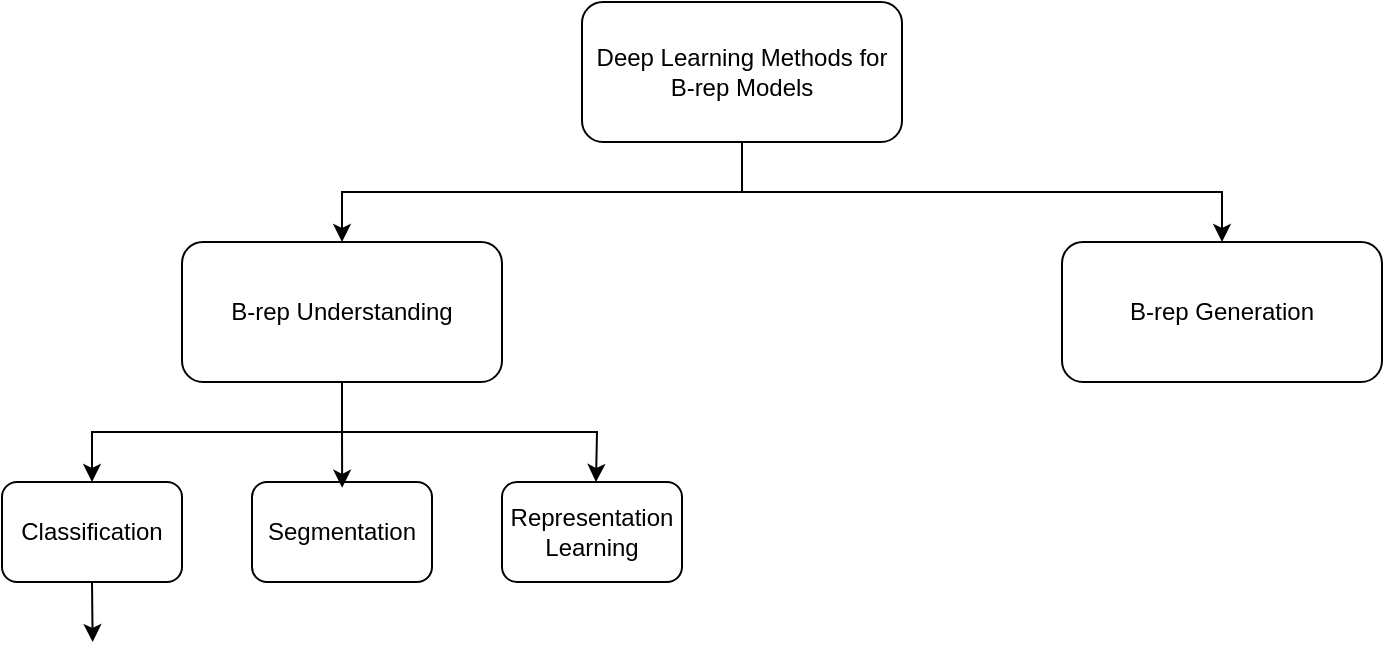 <mxfile version="26.0.14">
  <diagram name="第 1 页" id="y0qpBiWhtZ0S1YNHtcJV">
    <mxGraphModel dx="1728" dy="915" grid="1" gridSize="10" guides="1" tooltips="1" connect="1" arrows="1" fold="1" page="1" pageScale="1" pageWidth="827" pageHeight="1169" math="0" shadow="0">
      <root>
        <mxCell id="0" />
        <mxCell id="1" parent="0" />
        <mxCell id="qKER_6j-yiqgJ_hzkYCS-11" style="edgeStyle=orthogonalEdgeStyle;rounded=0;orthogonalLoop=1;jettySize=auto;html=1;entryX=0.5;entryY=0;entryDx=0;entryDy=0;exitX=0.5;exitY=1;exitDx=0;exitDy=0;" edge="1" parent="1" source="qKER_6j-yiqgJ_hzkYCS-1" target="qKER_6j-yiqgJ_hzkYCS-9">
          <mxGeometry relative="1" as="geometry" />
        </mxCell>
        <mxCell id="qKER_6j-yiqgJ_hzkYCS-1" value="Deep Learning Methods for B-rep Models" style="rounded=1;whiteSpace=wrap;html=1;" vertex="1" parent="1">
          <mxGeometry x="320" y="280" width="160" height="70" as="geometry" />
        </mxCell>
        <mxCell id="qKER_6j-yiqgJ_hzkYCS-13" style="edgeStyle=orthogonalEdgeStyle;rounded=0;orthogonalLoop=1;jettySize=auto;html=1;exitX=0.5;exitY=1;exitDx=0;exitDy=0;entryX=0.5;entryY=0;entryDx=0;entryDy=0;" edge="1" parent="1" source="qKER_6j-yiqgJ_hzkYCS-3" target="qKER_6j-yiqgJ_hzkYCS-6">
          <mxGeometry relative="1" as="geometry" />
        </mxCell>
        <mxCell id="qKER_6j-yiqgJ_hzkYCS-3" value="B-rep Understanding" style="rounded=1;whiteSpace=wrap;html=1;" vertex="1" parent="1">
          <mxGeometry x="120" y="400" width="160" height="70" as="geometry" />
        </mxCell>
        <mxCell id="qKER_6j-yiqgJ_hzkYCS-20" style="edgeStyle=orthogonalEdgeStyle;rounded=0;orthogonalLoop=1;jettySize=auto;html=1;exitX=0.5;exitY=1;exitDx=0;exitDy=0;" edge="1" parent="1" source="qKER_6j-yiqgJ_hzkYCS-6">
          <mxGeometry relative="1" as="geometry">
            <mxPoint x="75.333" y="600" as="targetPoint" />
          </mxGeometry>
        </mxCell>
        <mxCell id="qKER_6j-yiqgJ_hzkYCS-6" value="Classification" style="rounded=1;whiteSpace=wrap;html=1;" vertex="1" parent="1">
          <mxGeometry x="30" y="520" width="90" height="50" as="geometry" />
        </mxCell>
        <mxCell id="qKER_6j-yiqgJ_hzkYCS-9" value="B-rep Generation" style="rounded=1;whiteSpace=wrap;html=1;" vertex="1" parent="1">
          <mxGeometry x="560" y="400" width="160" height="70" as="geometry" />
        </mxCell>
        <mxCell id="qKER_6j-yiqgJ_hzkYCS-10" style="edgeStyle=orthogonalEdgeStyle;rounded=0;orthogonalLoop=1;jettySize=auto;html=1;entryX=0.5;entryY=0;entryDx=0;entryDy=0;exitX=0.5;exitY=1;exitDx=0;exitDy=0;" edge="1" parent="1" source="qKER_6j-yiqgJ_hzkYCS-1" target="qKER_6j-yiqgJ_hzkYCS-3">
          <mxGeometry relative="1" as="geometry" />
        </mxCell>
        <mxCell id="qKER_6j-yiqgJ_hzkYCS-15" value="Segmentation" style="rounded=1;whiteSpace=wrap;html=1;" vertex="1" parent="1">
          <mxGeometry x="155" y="520" width="90" height="50" as="geometry" />
        </mxCell>
        <mxCell id="qKER_6j-yiqgJ_hzkYCS-17" style="edgeStyle=orthogonalEdgeStyle;rounded=0;orthogonalLoop=1;jettySize=auto;html=1;entryX=0.501;entryY=0.058;entryDx=0;entryDy=0;entryPerimeter=0;" edge="1" parent="1" source="qKER_6j-yiqgJ_hzkYCS-3" target="qKER_6j-yiqgJ_hzkYCS-15">
          <mxGeometry relative="1" as="geometry" />
        </mxCell>
        <mxCell id="qKER_6j-yiqgJ_hzkYCS-18" value="Representation Learning" style="rounded=1;whiteSpace=wrap;html=1;" vertex="1" parent="1">
          <mxGeometry x="280" y="520" width="90" height="50" as="geometry" />
        </mxCell>
        <mxCell id="qKER_6j-yiqgJ_hzkYCS-19" style="edgeStyle=orthogonalEdgeStyle;rounded=0;orthogonalLoop=1;jettySize=auto;html=1;exitX=0.5;exitY=1;exitDx=0;exitDy=0;" edge="1" parent="1" source="qKER_6j-yiqgJ_hzkYCS-3">
          <mxGeometry relative="1" as="geometry">
            <mxPoint x="327" y="520" as="targetPoint" />
          </mxGeometry>
        </mxCell>
      </root>
    </mxGraphModel>
  </diagram>
</mxfile>
